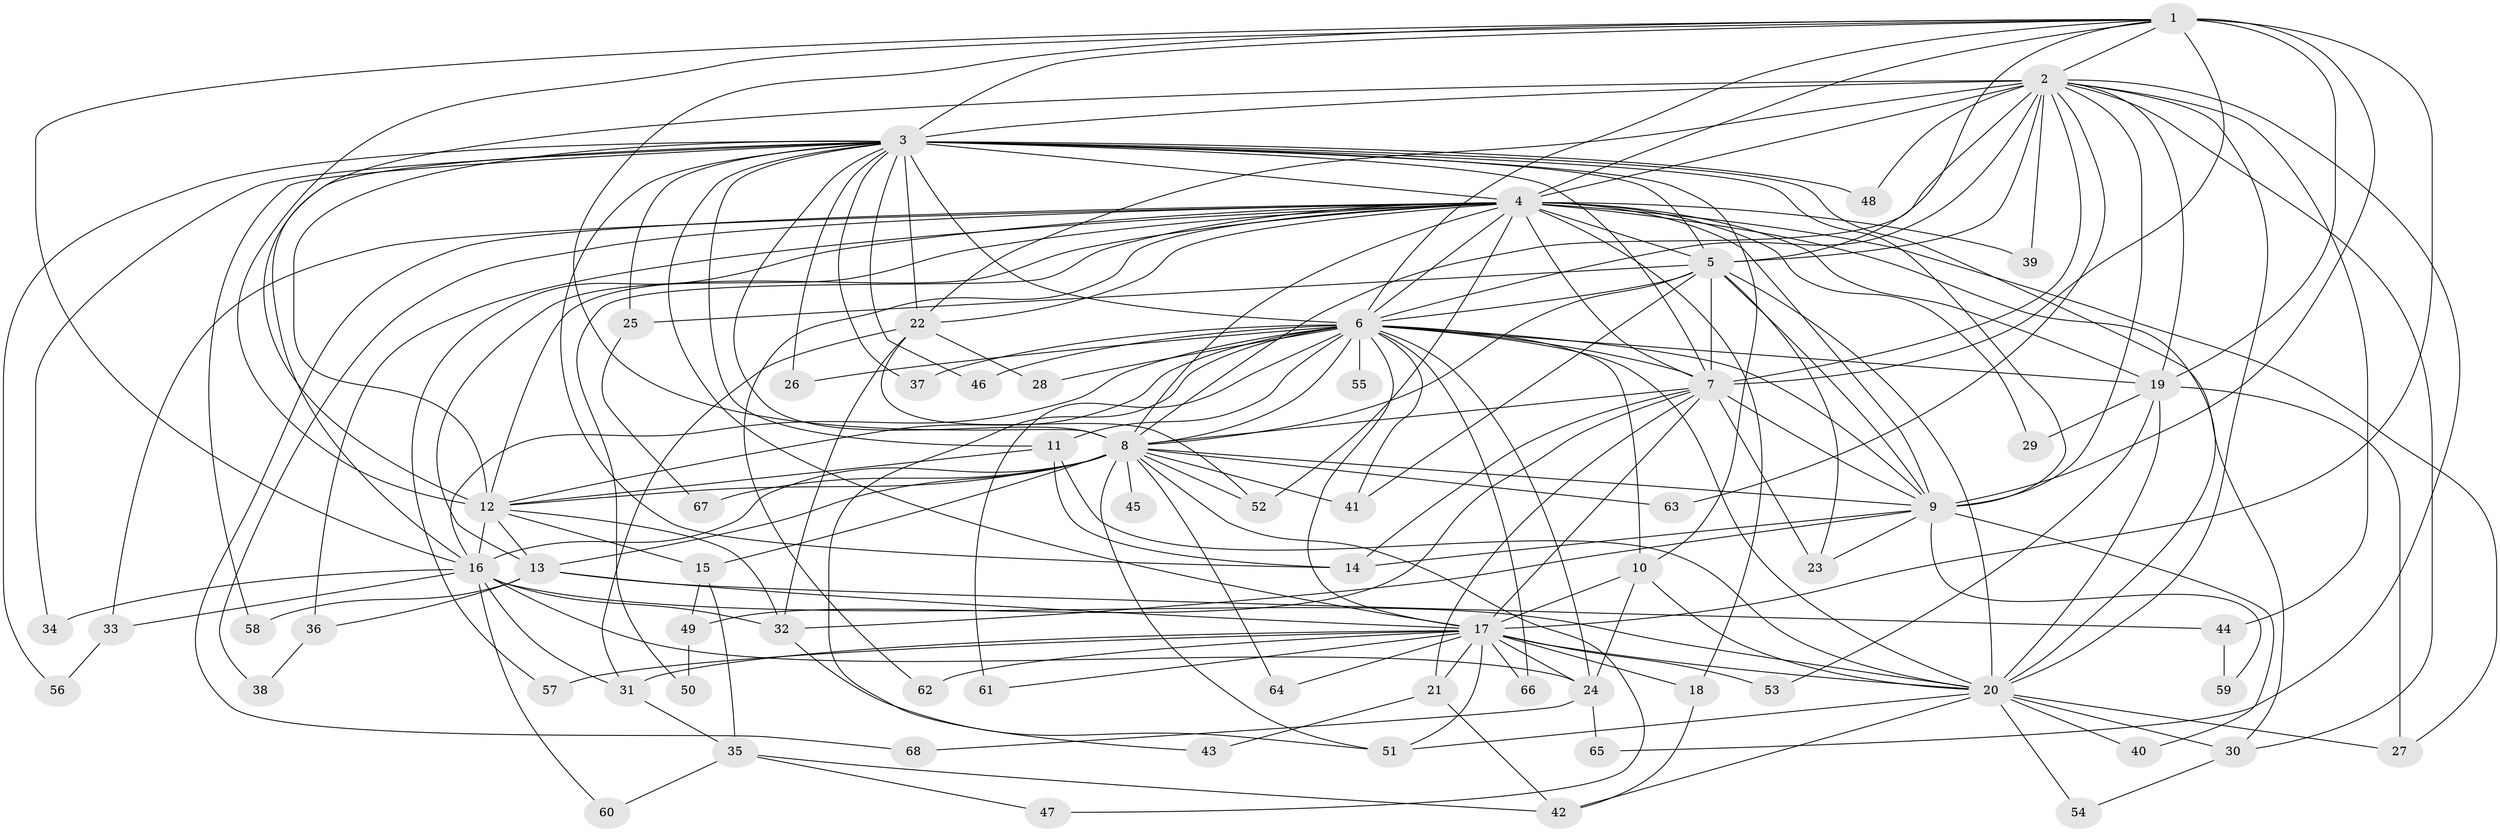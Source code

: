 // original degree distribution, {27: 0.007407407407407408, 21: 0.007407407407407408, 29: 0.007407407407407408, 32: 0.007407407407407408, 23: 0.007407407407407408, 25: 0.007407407407407408, 31: 0.007407407407407408, 16: 0.007407407407407408, 24: 0.007407407407407408, 14: 0.007407407407407408, 4: 0.13333333333333333, 5: 0.022222222222222223, 3: 0.17037037037037037, 7: 0.007407407407407408, 11: 0.007407407407407408, 2: 0.5555555555555556, 6: 0.02962962962962963}
// Generated by graph-tools (version 1.1) at 2025/34/03/09/25 02:34:53]
// undirected, 68 vertices, 191 edges
graph export_dot {
graph [start="1"]
  node [color=gray90,style=filled];
  1;
  2;
  3;
  4;
  5;
  6;
  7;
  8;
  9;
  10;
  11;
  12;
  13;
  14;
  15;
  16;
  17;
  18;
  19;
  20;
  21;
  22;
  23;
  24;
  25;
  26;
  27;
  28;
  29;
  30;
  31;
  32;
  33;
  34;
  35;
  36;
  37;
  38;
  39;
  40;
  41;
  42;
  43;
  44;
  45;
  46;
  47;
  48;
  49;
  50;
  51;
  52;
  53;
  54;
  55;
  56;
  57;
  58;
  59;
  60;
  61;
  62;
  63;
  64;
  65;
  66;
  67;
  68;
  1 -- 2 [weight=2.0];
  1 -- 3 [weight=3.0];
  1 -- 4 [weight=3.0];
  1 -- 5 [weight=2.0];
  1 -- 6 [weight=1.0];
  1 -- 7 [weight=1.0];
  1 -- 8 [weight=1.0];
  1 -- 9 [weight=1.0];
  1 -- 12 [weight=1.0];
  1 -- 16 [weight=1.0];
  1 -- 17 [weight=11.0];
  1 -- 19 [weight=1.0];
  2 -- 3 [weight=2.0];
  2 -- 4 [weight=2.0];
  2 -- 5 [weight=1.0];
  2 -- 6 [weight=1.0];
  2 -- 7 [weight=1.0];
  2 -- 8 [weight=1.0];
  2 -- 9 [weight=1.0];
  2 -- 12 [weight=1.0];
  2 -- 19 [weight=1.0];
  2 -- 20 [weight=1.0];
  2 -- 22 [weight=1.0];
  2 -- 30 [weight=1.0];
  2 -- 39 [weight=1.0];
  2 -- 44 [weight=1.0];
  2 -- 48 [weight=1.0];
  2 -- 63 [weight=1.0];
  2 -- 65 [weight=1.0];
  3 -- 4 [weight=2.0];
  3 -- 5 [weight=2.0];
  3 -- 6 [weight=4.0];
  3 -- 7 [weight=3.0];
  3 -- 8 [weight=2.0];
  3 -- 9 [weight=2.0];
  3 -- 10 [weight=1.0];
  3 -- 11 [weight=1.0];
  3 -- 12 [weight=9.0];
  3 -- 14 [weight=2.0];
  3 -- 16 [weight=1.0];
  3 -- 17 [weight=1.0];
  3 -- 22 [weight=2.0];
  3 -- 25 [weight=1.0];
  3 -- 26 [weight=1.0];
  3 -- 30 [weight=1.0];
  3 -- 34 [weight=1.0];
  3 -- 37 [weight=1.0];
  3 -- 46 [weight=1.0];
  3 -- 48 [weight=2.0];
  3 -- 56 [weight=1.0];
  3 -- 58 [weight=1.0];
  4 -- 5 [weight=1.0];
  4 -- 6 [weight=1.0];
  4 -- 7 [weight=1.0];
  4 -- 8 [weight=1.0];
  4 -- 9 [weight=2.0];
  4 -- 12 [weight=1.0];
  4 -- 13 [weight=2.0];
  4 -- 18 [weight=1.0];
  4 -- 19 [weight=1.0];
  4 -- 20 [weight=2.0];
  4 -- 22 [weight=1.0];
  4 -- 27 [weight=1.0];
  4 -- 29 [weight=1.0];
  4 -- 33 [weight=1.0];
  4 -- 36 [weight=1.0];
  4 -- 38 [weight=1.0];
  4 -- 39 [weight=1.0];
  4 -- 50 [weight=1.0];
  4 -- 52 [weight=1.0];
  4 -- 57 [weight=1.0];
  4 -- 62 [weight=1.0];
  4 -- 68 [weight=1.0];
  5 -- 6 [weight=1.0];
  5 -- 7 [weight=1.0];
  5 -- 8 [weight=2.0];
  5 -- 9 [weight=1.0];
  5 -- 20 [weight=11.0];
  5 -- 23 [weight=1.0];
  5 -- 25 [weight=2.0];
  5 -- 41 [weight=1.0];
  6 -- 7 [weight=1.0];
  6 -- 8 [weight=1.0];
  6 -- 9 [weight=1.0];
  6 -- 10 [weight=1.0];
  6 -- 11 [weight=1.0];
  6 -- 12 [weight=1.0];
  6 -- 16 [weight=1.0];
  6 -- 17 [weight=3.0];
  6 -- 19 [weight=1.0];
  6 -- 20 [weight=2.0];
  6 -- 24 [weight=1.0];
  6 -- 26 [weight=1.0];
  6 -- 28 [weight=1.0];
  6 -- 37 [weight=1.0];
  6 -- 41 [weight=1.0];
  6 -- 43 [weight=1.0];
  6 -- 46 [weight=1.0];
  6 -- 55 [weight=1.0];
  6 -- 61 [weight=1.0];
  6 -- 66 [weight=1.0];
  7 -- 8 [weight=2.0];
  7 -- 9 [weight=1.0];
  7 -- 14 [weight=1.0];
  7 -- 17 [weight=1.0];
  7 -- 21 [weight=1.0];
  7 -- 23 [weight=1.0];
  7 -- 49 [weight=1.0];
  8 -- 9 [weight=1.0];
  8 -- 12 [weight=1.0];
  8 -- 13 [weight=1.0];
  8 -- 15 [weight=1.0];
  8 -- 16 [weight=1.0];
  8 -- 41 [weight=1.0];
  8 -- 45 [weight=1.0];
  8 -- 47 [weight=1.0];
  8 -- 51 [weight=1.0];
  8 -- 52 [weight=1.0];
  8 -- 63 [weight=1.0];
  8 -- 64 [weight=1.0];
  8 -- 67 [weight=1.0];
  9 -- 14 [weight=1.0];
  9 -- 23 [weight=2.0];
  9 -- 32 [weight=1.0];
  9 -- 40 [weight=1.0];
  9 -- 59 [weight=1.0];
  10 -- 17 [weight=1.0];
  10 -- 20 [weight=1.0];
  10 -- 24 [weight=1.0];
  11 -- 12 [weight=1.0];
  11 -- 14 [weight=1.0];
  11 -- 20 [weight=1.0];
  12 -- 13 [weight=1.0];
  12 -- 15 [weight=1.0];
  12 -- 16 [weight=2.0];
  12 -- 32 [weight=1.0];
  13 -- 17 [weight=2.0];
  13 -- 36 [weight=1.0];
  13 -- 44 [weight=1.0];
  13 -- 58 [weight=1.0];
  15 -- 35 [weight=1.0];
  15 -- 49 [weight=1.0];
  16 -- 20 [weight=1.0];
  16 -- 24 [weight=1.0];
  16 -- 31 [weight=1.0];
  16 -- 32 [weight=1.0];
  16 -- 33 [weight=1.0];
  16 -- 34 [weight=1.0];
  16 -- 60 [weight=1.0];
  17 -- 18 [weight=1.0];
  17 -- 20 [weight=1.0];
  17 -- 21 [weight=1.0];
  17 -- 24 [weight=1.0];
  17 -- 31 [weight=2.0];
  17 -- 51 [weight=1.0];
  17 -- 53 [weight=1.0];
  17 -- 57 [weight=1.0];
  17 -- 61 [weight=1.0];
  17 -- 62 [weight=1.0];
  17 -- 64 [weight=1.0];
  17 -- 66 [weight=1.0];
  18 -- 42 [weight=1.0];
  19 -- 20 [weight=1.0];
  19 -- 27 [weight=1.0];
  19 -- 29 [weight=1.0];
  19 -- 53 [weight=1.0];
  20 -- 27 [weight=1.0];
  20 -- 30 [weight=1.0];
  20 -- 40 [weight=1.0];
  20 -- 42 [weight=1.0];
  20 -- 51 [weight=1.0];
  20 -- 54 [weight=1.0];
  21 -- 42 [weight=1.0];
  21 -- 43 [weight=1.0];
  22 -- 28 [weight=1.0];
  22 -- 31 [weight=1.0];
  22 -- 32 [weight=1.0];
  22 -- 52 [weight=1.0];
  24 -- 65 [weight=1.0];
  24 -- 68 [weight=1.0];
  25 -- 67 [weight=1.0];
  30 -- 54 [weight=1.0];
  31 -- 35 [weight=1.0];
  32 -- 51 [weight=1.0];
  33 -- 56 [weight=1.0];
  35 -- 42 [weight=1.0];
  35 -- 47 [weight=1.0];
  35 -- 60 [weight=1.0];
  36 -- 38 [weight=1.0];
  44 -- 59 [weight=1.0];
  49 -- 50 [weight=1.0];
}
